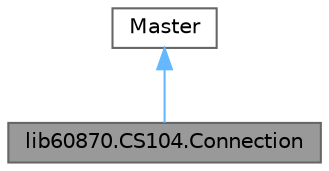 digraph "lib60870.CS104.Connection"
{
 // LATEX_PDF_SIZE
  bgcolor="transparent";
  edge [fontname=Helvetica,fontsize=10,labelfontname=Helvetica,labelfontsize=10];
  node [fontname=Helvetica,fontsize=10,shape=box,height=0.2,width=0.4];
  Node1 [id="Node000001",label="lib60870.CS104.Connection",height=0.2,width=0.4,color="gray40", fillcolor="grey60", style="filled", fontcolor="black",tooltip="A single connection to a CS 104 (IEC 60870-5-104) server. Implements the Master interface."];
  Node2 -> Node1 [id="edge1_Node000001_Node000002",dir="back",color="steelblue1",style="solid",tooltip=" "];
  Node2 [id="Node000002",label="Master",height=0.2,width=0.4,color="gray40", fillcolor="white", style="filled",URL="$classlib60870_1_1_c_s101_1_1_master.html",tooltip="Common interface for CS104 and CS101 balanced and unbalanced master."];
}
